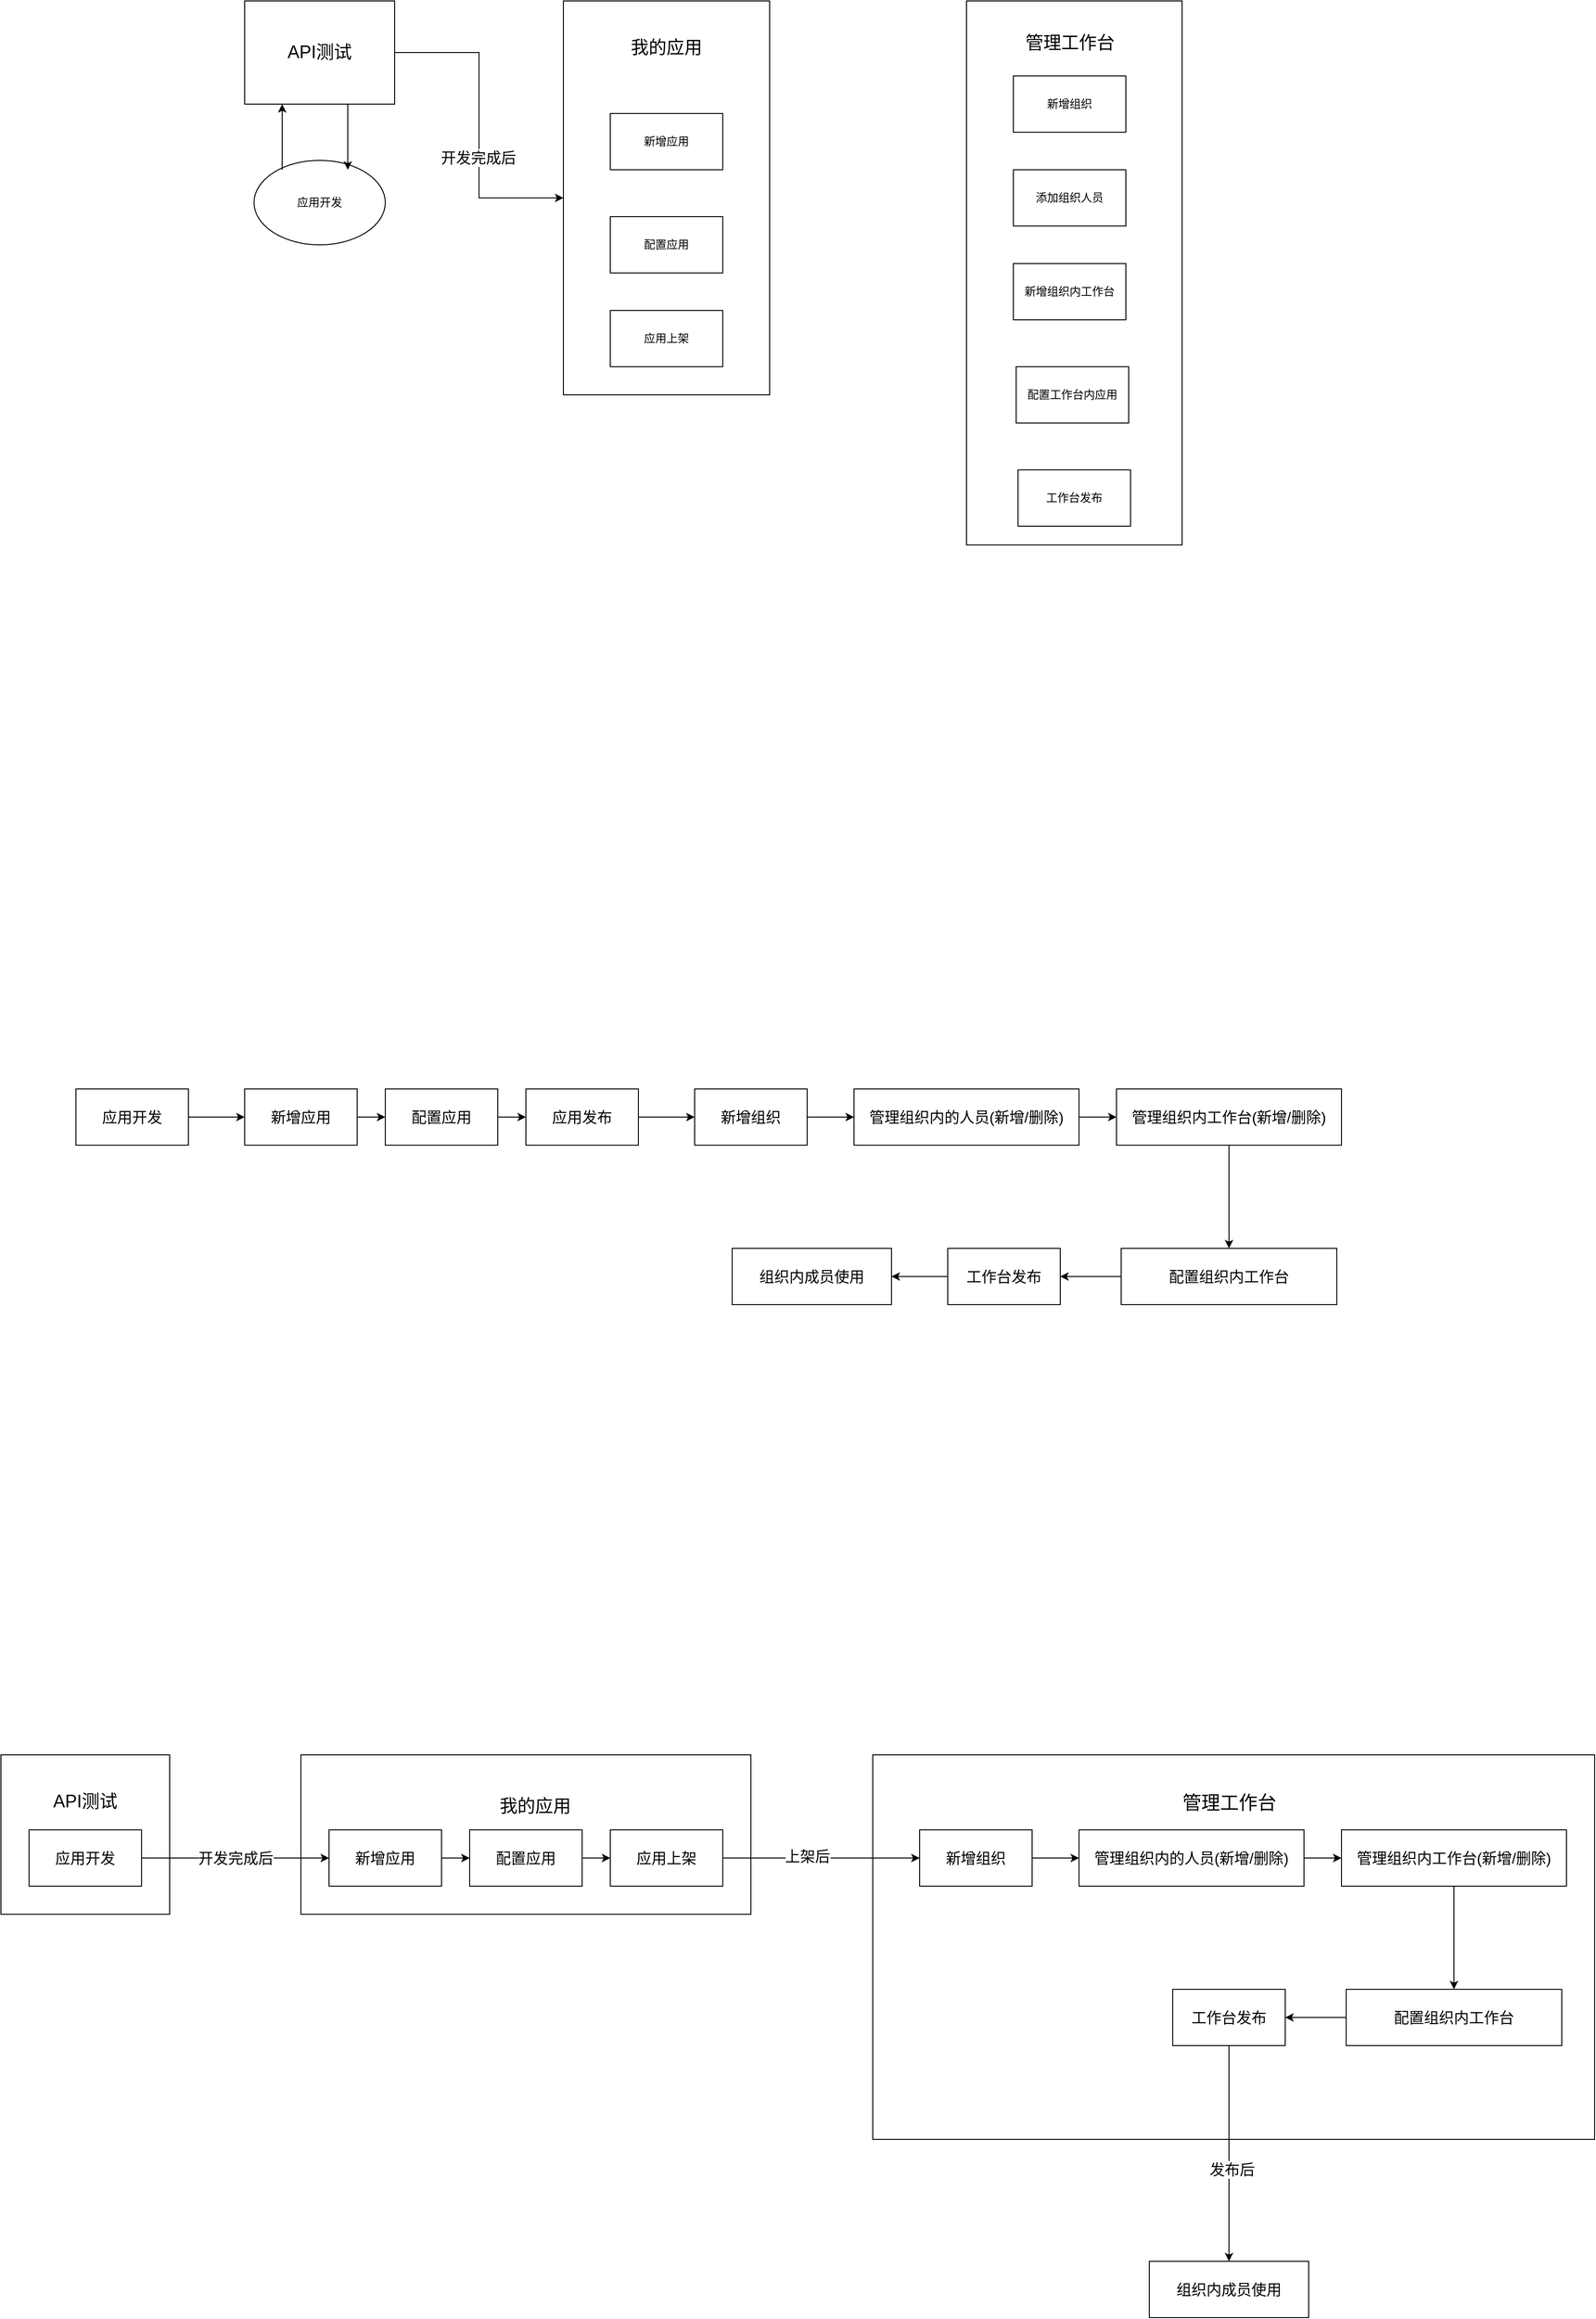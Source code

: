 <mxfile version="14.0.4" type="github">
  <diagram id="Uw0tFkQRWmQA_6I62I0I" name="Page-1">
    <mxGraphModel dx="1874" dy="796" grid="1" gridSize="10" guides="1" tooltips="1" connect="1" arrows="1" fold="1" page="1" pageScale="1" pageWidth="4000" pageHeight="4000" math="0" shadow="0">
      <root>
        <mxCell id="0" />
        <mxCell id="1" parent="0" />
        <mxCell id="3crtyDGvwzF6ntl4MNTO-33" style="edgeStyle=orthogonalEdgeStyle;rounded=0;orthogonalLoop=1;jettySize=auto;html=1;exitX=1;exitY=0.5;exitDx=0;exitDy=0;entryX=0;entryY=0.5;entryDx=0;entryDy=0;" edge="1" parent="1" source="3crtyDGvwzF6ntl4MNTO-4" target="3crtyDGvwzF6ntl4MNTO-16">
          <mxGeometry relative="1" as="geometry" />
        </mxCell>
        <mxCell id="3crtyDGvwzF6ntl4MNTO-34" value="开发完成后" style="edgeLabel;html=1;align=center;verticalAlign=middle;resizable=0;points=[];fontSize=16;" vertex="1" connectable="0" parent="3crtyDGvwzF6ntl4MNTO-33">
          <mxGeometry x="0.206" y="-1" relative="1" as="geometry">
            <mxPoint as="offset" />
          </mxGeometry>
        </mxCell>
        <mxCell id="3crtyDGvwzF6ntl4MNTO-4" value="&lt;font style=&quot;font-size: 19px&quot;&gt;API测试&lt;/font&gt;" style="rounded=0;whiteSpace=wrap;html=1;" vertex="1" parent="1">
          <mxGeometry x="320" y="60" width="160" height="110" as="geometry" />
        </mxCell>
        <mxCell id="3crtyDGvwzF6ntl4MNTO-6" value="应用开发" style="ellipse;whiteSpace=wrap;html=1;" vertex="1" parent="1">
          <mxGeometry x="330" y="230" width="140" height="90" as="geometry" />
        </mxCell>
        <mxCell id="3crtyDGvwzF6ntl4MNTO-12" value="" style="endArrow=classic;html=1;" edge="1" parent="1">
          <mxGeometry width="50" height="50" relative="1" as="geometry">
            <mxPoint x="360" y="240" as="sourcePoint" />
            <mxPoint x="360" y="170" as="targetPoint" />
          </mxGeometry>
        </mxCell>
        <mxCell id="3crtyDGvwzF6ntl4MNTO-13" value="" style="endArrow=classic;html=1;" edge="1" parent="1">
          <mxGeometry width="50" height="50" relative="1" as="geometry">
            <mxPoint x="430" y="170" as="sourcePoint" />
            <mxPoint x="430" y="240" as="targetPoint" />
          </mxGeometry>
        </mxCell>
        <mxCell id="3crtyDGvwzF6ntl4MNTO-16" value="" style="whiteSpace=wrap;html=1;align=center;" vertex="1" parent="1">
          <mxGeometry x="660" y="60" width="220" height="420" as="geometry" />
        </mxCell>
        <mxCell id="3crtyDGvwzF6ntl4MNTO-19" value="新增应用" style="rounded=0;whiteSpace=wrap;html=1;" vertex="1" parent="1">
          <mxGeometry x="710" y="180" width="120" height="60" as="geometry" />
        </mxCell>
        <mxCell id="3crtyDGvwzF6ntl4MNTO-20" value="配置应用" style="rounded=0;whiteSpace=wrap;html=1;" vertex="1" parent="1">
          <mxGeometry x="710" y="290" width="120" height="60" as="geometry" />
        </mxCell>
        <mxCell id="3crtyDGvwzF6ntl4MNTO-21" value="应用上架" style="rounded=0;whiteSpace=wrap;html=1;" vertex="1" parent="1">
          <mxGeometry x="710" y="390" width="120" height="60" as="geometry" />
        </mxCell>
        <mxCell id="3crtyDGvwzF6ntl4MNTO-22" value="&lt;font style=&quot;font-size: 19px&quot;&gt;我的应用&lt;/font&gt;" style="text;html=1;strokeColor=none;fillColor=none;align=center;verticalAlign=middle;whiteSpace=wrap;rounded=0;" vertex="1" parent="1">
          <mxGeometry x="725" y="100" width="90" height="20" as="geometry" />
        </mxCell>
        <mxCell id="3crtyDGvwzF6ntl4MNTO-24" value="" style="whiteSpace=wrap;html=1;align=center;" vertex="1" parent="1">
          <mxGeometry x="1090" y="60" width="230" height="580" as="geometry" />
        </mxCell>
        <mxCell id="3crtyDGvwzF6ntl4MNTO-25" value="新增组织" style="rounded=0;whiteSpace=wrap;html=1;" vertex="1" parent="1">
          <mxGeometry x="1140" y="140" width="120" height="60" as="geometry" />
        </mxCell>
        <mxCell id="3crtyDGvwzF6ntl4MNTO-26" value="添加组织人员" style="rounded=0;whiteSpace=wrap;html=1;" vertex="1" parent="1">
          <mxGeometry x="1140" y="240" width="120" height="60" as="geometry" />
        </mxCell>
        <mxCell id="3crtyDGvwzF6ntl4MNTO-27" value="新增组织内工作台" style="rounded=0;whiteSpace=wrap;html=1;" vertex="1" parent="1">
          <mxGeometry x="1140" y="340" width="120" height="60" as="geometry" />
        </mxCell>
        <mxCell id="3crtyDGvwzF6ntl4MNTO-28" value="&lt;font style=&quot;font-size: 19px&quot;&gt;管理工作台&lt;/font&gt;" style="text;html=1;strokeColor=none;fillColor=none;align=center;verticalAlign=middle;whiteSpace=wrap;rounded=0;" vertex="1" parent="1">
          <mxGeometry x="1142.5" y="100" width="115" height="10" as="geometry" />
        </mxCell>
        <mxCell id="3crtyDGvwzF6ntl4MNTO-29" value="配置工作台内应用" style="rounded=0;whiteSpace=wrap;html=1;" vertex="1" parent="1">
          <mxGeometry x="1143" y="450" width="120" height="60" as="geometry" />
        </mxCell>
        <mxCell id="3crtyDGvwzF6ntl4MNTO-30" value="工作台发布" style="rounded=0;whiteSpace=wrap;html=1;" vertex="1" parent="1">
          <mxGeometry x="1145" y="560" width="120" height="60" as="geometry" />
        </mxCell>
        <mxCell id="3crtyDGvwzF6ntl4MNTO-44" style="edgeStyle=orthogonalEdgeStyle;rounded=0;orthogonalLoop=1;jettySize=auto;html=1;entryX=0;entryY=0.5;entryDx=0;entryDy=0;fontSize=16;" edge="1" parent="1" source="3crtyDGvwzF6ntl4MNTO-31" target="3crtyDGvwzF6ntl4MNTO-32">
          <mxGeometry relative="1" as="geometry" />
        </mxCell>
        <mxCell id="3crtyDGvwzF6ntl4MNTO-31" value="&lt;font style=&quot;font-size: 16px&quot;&gt;应用开发&lt;/font&gt;" style="rounded=0;whiteSpace=wrap;html=1;" vertex="1" parent="1">
          <mxGeometry x="140" y="1220" width="120" height="60" as="geometry" />
        </mxCell>
        <mxCell id="3crtyDGvwzF6ntl4MNTO-45" value="" style="edgeStyle=orthogonalEdgeStyle;rounded=0;orthogonalLoop=1;jettySize=auto;html=1;fontSize=16;" edge="1" parent="1" source="3crtyDGvwzF6ntl4MNTO-32" target="3crtyDGvwzF6ntl4MNTO-35">
          <mxGeometry relative="1" as="geometry" />
        </mxCell>
        <mxCell id="3crtyDGvwzF6ntl4MNTO-32" value="&lt;font style=&quot;font-size: 16px&quot;&gt;新增应用&lt;/font&gt;" style="rounded=0;whiteSpace=wrap;html=1;" vertex="1" parent="1">
          <mxGeometry x="320" y="1220" width="120" height="60" as="geometry" />
        </mxCell>
        <mxCell id="3crtyDGvwzF6ntl4MNTO-46" value="" style="edgeStyle=orthogonalEdgeStyle;rounded=0;orthogonalLoop=1;jettySize=auto;html=1;fontSize=16;" edge="1" parent="1" source="3crtyDGvwzF6ntl4MNTO-35" target="3crtyDGvwzF6ntl4MNTO-36">
          <mxGeometry relative="1" as="geometry" />
        </mxCell>
        <mxCell id="3crtyDGvwzF6ntl4MNTO-35" value="配置应用" style="rounded=0;whiteSpace=wrap;html=1;fontSize=16;" vertex="1" parent="1">
          <mxGeometry x="470" y="1220" width="120" height="60" as="geometry" />
        </mxCell>
        <mxCell id="3crtyDGvwzF6ntl4MNTO-47" value="" style="edgeStyle=orthogonalEdgeStyle;rounded=0;orthogonalLoop=1;jettySize=auto;html=1;fontSize=16;" edge="1" parent="1" source="3crtyDGvwzF6ntl4MNTO-36" target="3crtyDGvwzF6ntl4MNTO-38">
          <mxGeometry relative="1" as="geometry" />
        </mxCell>
        <mxCell id="3crtyDGvwzF6ntl4MNTO-36" value="应用发布" style="rounded=0;whiteSpace=wrap;html=1;fontSize=16;" vertex="1" parent="1">
          <mxGeometry x="620" y="1220" width="120" height="60" as="geometry" />
        </mxCell>
        <mxCell id="3crtyDGvwzF6ntl4MNTO-48" value="" style="edgeStyle=orthogonalEdgeStyle;rounded=0;orthogonalLoop=1;jettySize=auto;html=1;fontSize=16;" edge="1" parent="1" source="3crtyDGvwzF6ntl4MNTO-38" target="3crtyDGvwzF6ntl4MNTO-39">
          <mxGeometry relative="1" as="geometry" />
        </mxCell>
        <mxCell id="3crtyDGvwzF6ntl4MNTO-38" value="新增组织" style="rounded=0;whiteSpace=wrap;html=1;fontSize=16;" vertex="1" parent="1">
          <mxGeometry x="800" y="1220" width="120" height="60" as="geometry" />
        </mxCell>
        <mxCell id="3crtyDGvwzF6ntl4MNTO-49" value="" style="edgeStyle=orthogonalEdgeStyle;rounded=0;orthogonalLoop=1;jettySize=auto;html=1;fontSize=16;" edge="1" parent="1" source="3crtyDGvwzF6ntl4MNTO-39" target="3crtyDGvwzF6ntl4MNTO-40">
          <mxGeometry relative="1" as="geometry" />
        </mxCell>
        <mxCell id="3crtyDGvwzF6ntl4MNTO-39" value="管理组织内的人员(新增/删除)" style="rounded=0;whiteSpace=wrap;html=1;fontSize=16;" vertex="1" parent="1">
          <mxGeometry x="970" y="1220" width="240" height="60" as="geometry" />
        </mxCell>
        <mxCell id="3crtyDGvwzF6ntl4MNTO-50" value="" style="edgeStyle=orthogonalEdgeStyle;rounded=0;orthogonalLoop=1;jettySize=auto;html=1;fontSize=16;" edge="1" parent="1" source="3crtyDGvwzF6ntl4MNTO-40" target="3crtyDGvwzF6ntl4MNTO-41">
          <mxGeometry relative="1" as="geometry" />
        </mxCell>
        <mxCell id="3crtyDGvwzF6ntl4MNTO-40" value="管理组织内工作台(新增/删除)" style="rounded=0;whiteSpace=wrap;html=1;fontSize=16;" vertex="1" parent="1">
          <mxGeometry x="1250" y="1220" width="240" height="60" as="geometry" />
        </mxCell>
        <mxCell id="3crtyDGvwzF6ntl4MNTO-51" value="" style="edgeStyle=orthogonalEdgeStyle;rounded=0;orthogonalLoop=1;jettySize=auto;html=1;fontSize=16;" edge="1" parent="1" source="3crtyDGvwzF6ntl4MNTO-41" target="3crtyDGvwzF6ntl4MNTO-42">
          <mxGeometry relative="1" as="geometry" />
        </mxCell>
        <mxCell id="3crtyDGvwzF6ntl4MNTO-41" value="配置组织内工作台" style="rounded=0;whiteSpace=wrap;html=1;fontSize=16;" vertex="1" parent="1">
          <mxGeometry x="1255" y="1390" width="230" height="60" as="geometry" />
        </mxCell>
        <mxCell id="3crtyDGvwzF6ntl4MNTO-52" value="" style="edgeStyle=orthogonalEdgeStyle;rounded=0;orthogonalLoop=1;jettySize=auto;html=1;fontSize=16;" edge="1" parent="1" source="3crtyDGvwzF6ntl4MNTO-42" target="3crtyDGvwzF6ntl4MNTO-43">
          <mxGeometry relative="1" as="geometry" />
        </mxCell>
        <mxCell id="3crtyDGvwzF6ntl4MNTO-42" value="工作台发布" style="rounded=0;whiteSpace=wrap;html=1;fontSize=16;" vertex="1" parent="1">
          <mxGeometry x="1070" y="1390" width="120" height="60" as="geometry" />
        </mxCell>
        <mxCell id="3crtyDGvwzF6ntl4MNTO-43" value="组织内成员使用" style="rounded=0;whiteSpace=wrap;html=1;fontSize=16;" vertex="1" parent="1">
          <mxGeometry x="840" y="1390" width="170" height="60" as="geometry" />
        </mxCell>
        <mxCell id="3crtyDGvwzF6ntl4MNTO-60" value="" style="whiteSpace=wrap;html=1;align=center;fontSize=16;" vertex="1" parent="1">
          <mxGeometry x="60" y="1930" width="180" height="170" as="geometry" />
        </mxCell>
        <mxCell id="3crtyDGvwzF6ntl4MNTO-61" value="" style="whiteSpace=wrap;html=1;align=center;fontSize=16;" vertex="1" parent="1">
          <mxGeometry x="380" y="1930" width="480" height="170" as="geometry" />
        </mxCell>
        <mxCell id="3crtyDGvwzF6ntl4MNTO-62" value="" style="whiteSpace=wrap;html=1;align=center;fontSize=16;" vertex="1" parent="1">
          <mxGeometry x="990" y="1930" width="770" height="410" as="geometry" />
        </mxCell>
        <mxCell id="3crtyDGvwzF6ntl4MNTO-63" value="开发完成后" style="edgeStyle=orthogonalEdgeStyle;rounded=0;orthogonalLoop=1;jettySize=auto;html=1;entryX=0;entryY=0.5;entryDx=0;entryDy=0;fontSize=16;" edge="1" parent="1" source="3crtyDGvwzF6ntl4MNTO-64" target="3crtyDGvwzF6ntl4MNTO-66">
          <mxGeometry relative="1" as="geometry" />
        </mxCell>
        <mxCell id="3crtyDGvwzF6ntl4MNTO-64" value="&lt;font style=&quot;font-size: 16px&quot;&gt;应用开发&lt;/font&gt;" style="rounded=0;whiteSpace=wrap;html=1;" vertex="1" parent="1">
          <mxGeometry x="90" y="2010" width="120" height="60" as="geometry" />
        </mxCell>
        <mxCell id="3crtyDGvwzF6ntl4MNTO-65" value="" style="edgeStyle=orthogonalEdgeStyle;rounded=0;orthogonalLoop=1;jettySize=auto;html=1;fontSize=16;" edge="1" parent="1" source="3crtyDGvwzF6ntl4MNTO-66" target="3crtyDGvwzF6ntl4MNTO-68">
          <mxGeometry relative="1" as="geometry" />
        </mxCell>
        <mxCell id="3crtyDGvwzF6ntl4MNTO-66" value="&lt;font style=&quot;font-size: 16px&quot;&gt;新增应用&lt;/font&gt;" style="rounded=0;whiteSpace=wrap;html=1;" vertex="1" parent="1">
          <mxGeometry x="410" y="2010" width="120" height="60" as="geometry" />
        </mxCell>
        <mxCell id="3crtyDGvwzF6ntl4MNTO-67" value="" style="edgeStyle=orthogonalEdgeStyle;rounded=0;orthogonalLoop=1;jettySize=auto;html=1;fontSize=16;" edge="1" parent="1" source="3crtyDGvwzF6ntl4MNTO-68" target="3crtyDGvwzF6ntl4MNTO-70">
          <mxGeometry relative="1" as="geometry" />
        </mxCell>
        <mxCell id="3crtyDGvwzF6ntl4MNTO-68" value="配置应用" style="rounded=0;whiteSpace=wrap;html=1;fontSize=16;" vertex="1" parent="1">
          <mxGeometry x="560" y="2010" width="120" height="60" as="geometry" />
        </mxCell>
        <mxCell id="3crtyDGvwzF6ntl4MNTO-69" value="" style="edgeStyle=orthogonalEdgeStyle;rounded=0;orthogonalLoop=1;jettySize=auto;html=1;fontSize=16;" edge="1" parent="1" source="3crtyDGvwzF6ntl4MNTO-70" target="3crtyDGvwzF6ntl4MNTO-72">
          <mxGeometry relative="1" as="geometry" />
        </mxCell>
        <mxCell id="3crtyDGvwzF6ntl4MNTO-86" value="上架后" style="edgeLabel;html=1;align=center;verticalAlign=middle;resizable=0;points=[];fontSize=16;" vertex="1" connectable="0" parent="3crtyDGvwzF6ntl4MNTO-69">
          <mxGeometry x="-0.143" y="2" relative="1" as="geometry">
            <mxPoint as="offset" />
          </mxGeometry>
        </mxCell>
        <mxCell id="3crtyDGvwzF6ntl4MNTO-70" value="应用上架" style="rounded=0;whiteSpace=wrap;html=1;fontSize=16;" vertex="1" parent="1">
          <mxGeometry x="710" y="2010" width="120" height="60" as="geometry" />
        </mxCell>
        <mxCell id="3crtyDGvwzF6ntl4MNTO-71" value="" style="edgeStyle=orthogonalEdgeStyle;rounded=0;orthogonalLoop=1;jettySize=auto;html=1;fontSize=16;" edge="1" parent="1" source="3crtyDGvwzF6ntl4MNTO-72" target="3crtyDGvwzF6ntl4MNTO-74">
          <mxGeometry relative="1" as="geometry" />
        </mxCell>
        <mxCell id="3crtyDGvwzF6ntl4MNTO-72" value="新增组织" style="rounded=0;whiteSpace=wrap;html=1;fontSize=16;" vertex="1" parent="1">
          <mxGeometry x="1040" y="2010" width="120" height="60" as="geometry" />
        </mxCell>
        <mxCell id="3crtyDGvwzF6ntl4MNTO-73" value="" style="edgeStyle=orthogonalEdgeStyle;rounded=0;orthogonalLoop=1;jettySize=auto;html=1;fontSize=16;" edge="1" parent="1" source="3crtyDGvwzF6ntl4MNTO-74" target="3crtyDGvwzF6ntl4MNTO-76">
          <mxGeometry relative="1" as="geometry" />
        </mxCell>
        <mxCell id="3crtyDGvwzF6ntl4MNTO-74" value="管理组织内的人员(新增/删除)" style="rounded=0;whiteSpace=wrap;html=1;fontSize=16;" vertex="1" parent="1">
          <mxGeometry x="1210" y="2010" width="240" height="60" as="geometry" />
        </mxCell>
        <mxCell id="3crtyDGvwzF6ntl4MNTO-75" value="" style="edgeStyle=orthogonalEdgeStyle;rounded=0;orthogonalLoop=1;jettySize=auto;html=1;fontSize=16;" edge="1" parent="1" source="3crtyDGvwzF6ntl4MNTO-76" target="3crtyDGvwzF6ntl4MNTO-78">
          <mxGeometry relative="1" as="geometry" />
        </mxCell>
        <mxCell id="3crtyDGvwzF6ntl4MNTO-76" value="管理组织内工作台(新增/删除)" style="rounded=0;whiteSpace=wrap;html=1;fontSize=16;" vertex="1" parent="1">
          <mxGeometry x="1490" y="2010" width="240" height="60" as="geometry" />
        </mxCell>
        <mxCell id="3crtyDGvwzF6ntl4MNTO-77" value="" style="edgeStyle=orthogonalEdgeStyle;rounded=0;orthogonalLoop=1;jettySize=auto;html=1;fontSize=16;" edge="1" parent="1" source="3crtyDGvwzF6ntl4MNTO-78" target="3crtyDGvwzF6ntl4MNTO-80">
          <mxGeometry relative="1" as="geometry" />
        </mxCell>
        <mxCell id="3crtyDGvwzF6ntl4MNTO-78" value="配置组织内工作台" style="rounded=0;whiteSpace=wrap;html=1;fontSize=16;" vertex="1" parent="1">
          <mxGeometry x="1495" y="2180" width="230" height="60" as="geometry" />
        </mxCell>
        <mxCell id="3crtyDGvwzF6ntl4MNTO-84" style="edgeStyle=orthogonalEdgeStyle;rounded=0;orthogonalLoop=1;jettySize=auto;html=1;exitX=0.5;exitY=1;exitDx=0;exitDy=0;fontSize=16;" edge="1" parent="1" source="3crtyDGvwzF6ntl4MNTO-80" target="3crtyDGvwzF6ntl4MNTO-81">
          <mxGeometry relative="1" as="geometry" />
        </mxCell>
        <mxCell id="3crtyDGvwzF6ntl4MNTO-87" value="发布后" style="edgeLabel;html=1;align=center;verticalAlign=middle;resizable=0;points=[];fontSize=16;" vertex="1" connectable="0" parent="3crtyDGvwzF6ntl4MNTO-84">
          <mxGeometry x="0.148" y="3" relative="1" as="geometry">
            <mxPoint as="offset" />
          </mxGeometry>
        </mxCell>
        <mxCell id="3crtyDGvwzF6ntl4MNTO-80" value="工作台发布" style="rounded=0;whiteSpace=wrap;html=1;fontSize=16;" vertex="1" parent="1">
          <mxGeometry x="1310" y="2180" width="120" height="60" as="geometry" />
        </mxCell>
        <mxCell id="3crtyDGvwzF6ntl4MNTO-81" value="组织内成员使用" style="rounded=0;whiteSpace=wrap;html=1;fontSize=16;" vertex="1" parent="1">
          <mxGeometry x="1285" y="2470" width="170" height="60" as="geometry" />
        </mxCell>
        <mxCell id="3crtyDGvwzF6ntl4MNTO-82" value="&lt;font style=&quot;font-size: 19px&quot;&gt;API测试&lt;/font&gt;" style="text;html=1;strokeColor=none;fillColor=none;align=center;verticalAlign=middle;whiteSpace=wrap;rounded=0;fontSize=16;" vertex="1" parent="1">
          <mxGeometry x="105" y="1970" width="90" height="20" as="geometry" />
        </mxCell>
        <mxCell id="3crtyDGvwzF6ntl4MNTO-83" value="&lt;font style=&quot;font-size: 19px&quot;&gt;我的应用&lt;/font&gt;" style="text;html=1;strokeColor=none;fillColor=none;align=center;verticalAlign=middle;whiteSpace=wrap;rounded=0;fontSize=16;" vertex="1" parent="1">
          <mxGeometry x="560" y="1970" width="140" height="30" as="geometry" />
        </mxCell>
        <mxCell id="3crtyDGvwzF6ntl4MNTO-85" value="&lt;font style=&quot;font-size: 20px&quot;&gt;管理工作台&lt;/font&gt;" style="text;html=1;strokeColor=none;fillColor=none;align=center;verticalAlign=middle;whiteSpace=wrap;rounded=0;fontSize=16;" vertex="1" parent="1">
          <mxGeometry x="1302.5" y="1970" width="135" height="20" as="geometry" />
        </mxCell>
      </root>
    </mxGraphModel>
  </diagram>
</mxfile>
